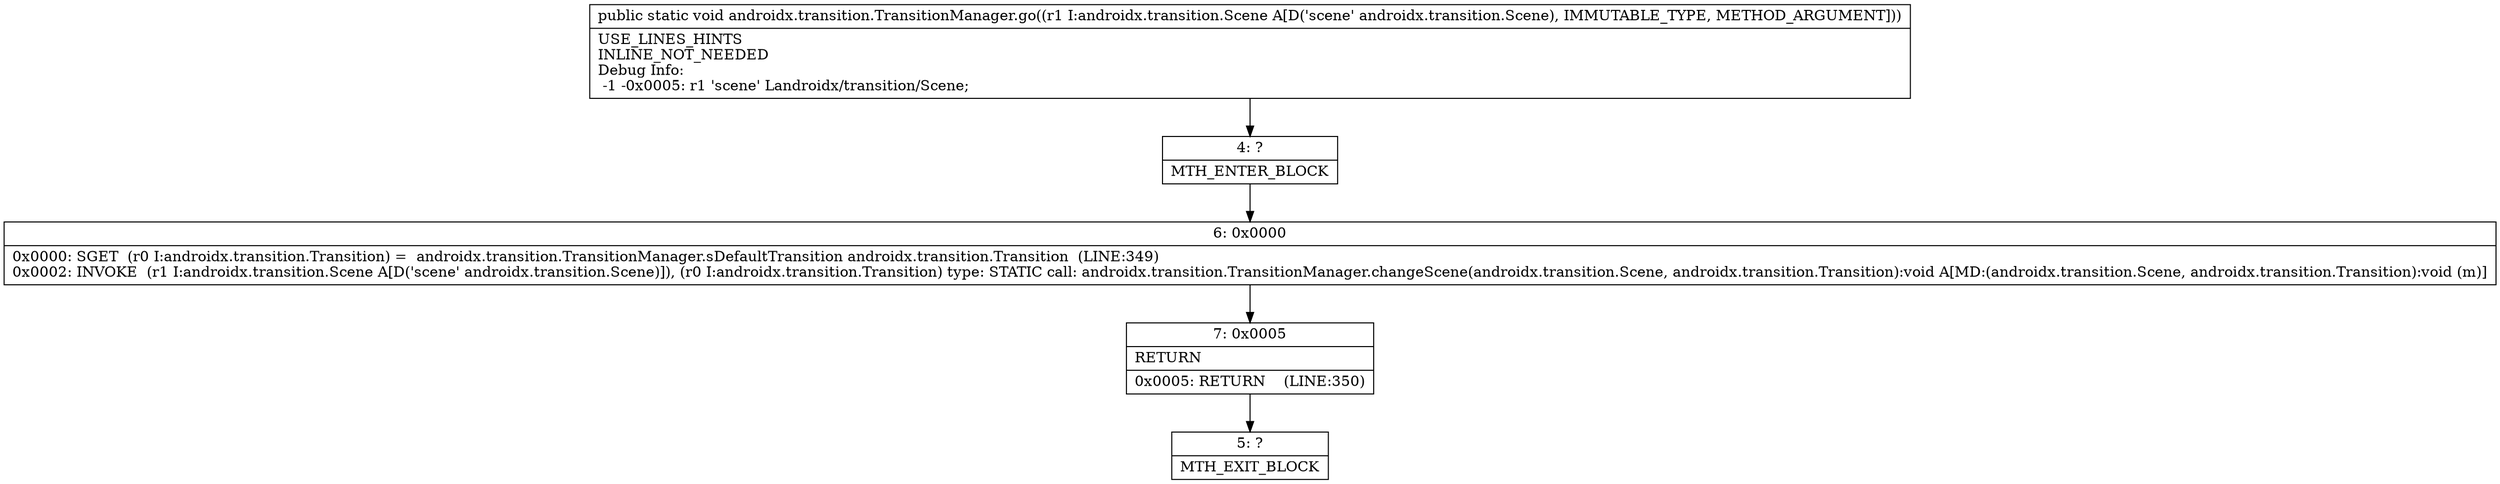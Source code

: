 digraph "CFG forandroidx.transition.TransitionManager.go(Landroidx\/transition\/Scene;)V" {
Node_4 [shape=record,label="{4\:\ ?|MTH_ENTER_BLOCK\l}"];
Node_6 [shape=record,label="{6\:\ 0x0000|0x0000: SGET  (r0 I:androidx.transition.Transition) =  androidx.transition.TransitionManager.sDefaultTransition androidx.transition.Transition  (LINE:349)\l0x0002: INVOKE  (r1 I:androidx.transition.Scene A[D('scene' androidx.transition.Scene)]), (r0 I:androidx.transition.Transition) type: STATIC call: androidx.transition.TransitionManager.changeScene(androidx.transition.Scene, androidx.transition.Transition):void A[MD:(androidx.transition.Scene, androidx.transition.Transition):void (m)]\l}"];
Node_7 [shape=record,label="{7\:\ 0x0005|RETURN\l|0x0005: RETURN    (LINE:350)\l}"];
Node_5 [shape=record,label="{5\:\ ?|MTH_EXIT_BLOCK\l}"];
MethodNode[shape=record,label="{public static void androidx.transition.TransitionManager.go((r1 I:androidx.transition.Scene A[D('scene' androidx.transition.Scene), IMMUTABLE_TYPE, METHOD_ARGUMENT]))  | USE_LINES_HINTS\lINLINE_NOT_NEEDED\lDebug Info:\l  \-1 \-0x0005: r1 'scene' Landroidx\/transition\/Scene;\l}"];
MethodNode -> Node_4;Node_4 -> Node_6;
Node_6 -> Node_7;
Node_7 -> Node_5;
}

